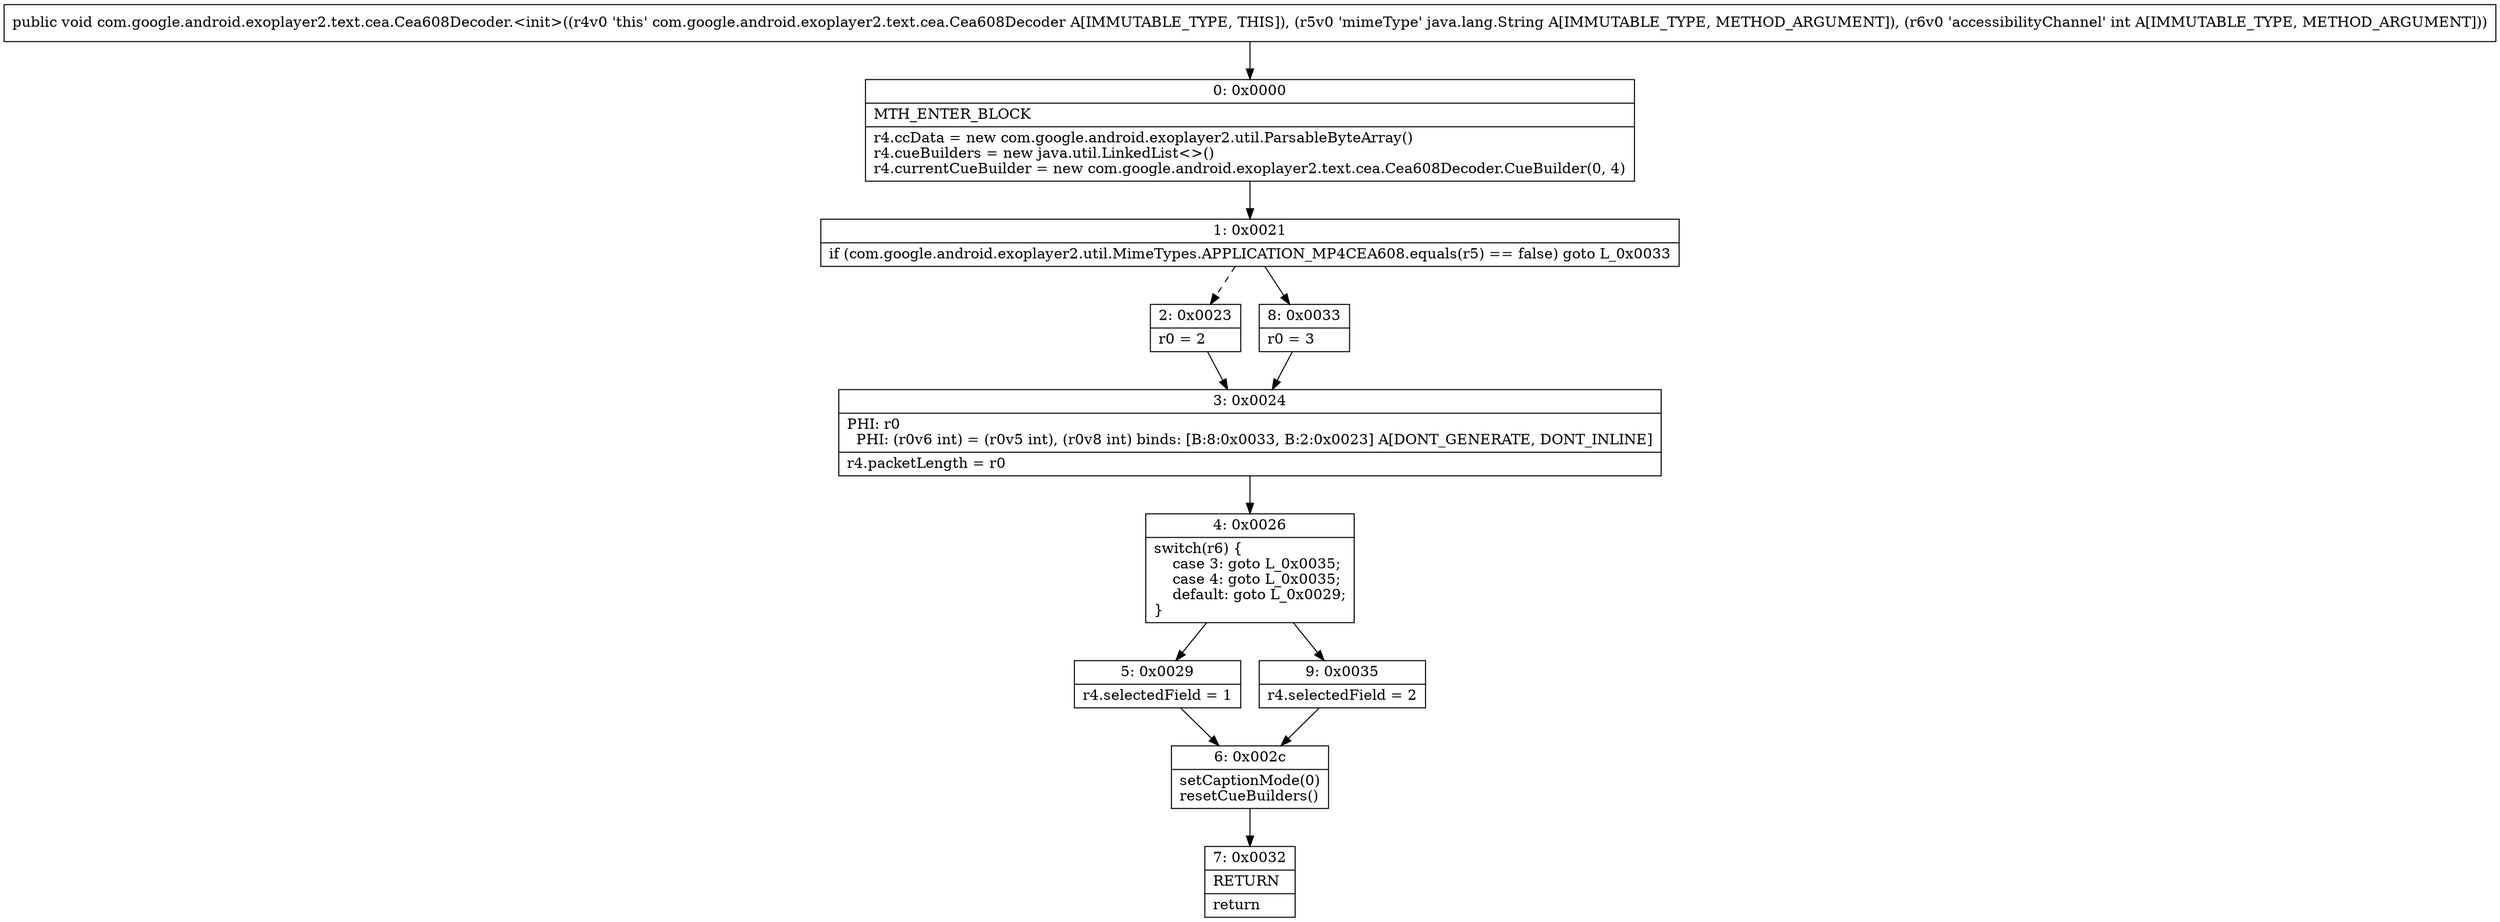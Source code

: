 digraph "CFG forcom.google.android.exoplayer2.text.cea.Cea608Decoder.\<init\>(Ljava\/lang\/String;I)V" {
Node_0 [shape=record,label="{0\:\ 0x0000|MTH_ENTER_BLOCK\l|r4.ccData = new com.google.android.exoplayer2.util.ParsableByteArray()\lr4.cueBuilders = new java.util.LinkedList\<\>()\lr4.currentCueBuilder = new com.google.android.exoplayer2.text.cea.Cea608Decoder.CueBuilder(0, 4)\l}"];
Node_1 [shape=record,label="{1\:\ 0x0021|if (com.google.android.exoplayer2.util.MimeTypes.APPLICATION_MP4CEA608.equals(r5) == false) goto L_0x0033\l}"];
Node_2 [shape=record,label="{2\:\ 0x0023|r0 = 2\l}"];
Node_3 [shape=record,label="{3\:\ 0x0024|PHI: r0 \l  PHI: (r0v6 int) = (r0v5 int), (r0v8 int) binds: [B:8:0x0033, B:2:0x0023] A[DONT_GENERATE, DONT_INLINE]\l|r4.packetLength = r0\l}"];
Node_4 [shape=record,label="{4\:\ 0x0026|switch(r6) \{\l    case 3: goto L_0x0035;\l    case 4: goto L_0x0035;\l    default: goto L_0x0029;\l\}\l}"];
Node_5 [shape=record,label="{5\:\ 0x0029|r4.selectedField = 1\l}"];
Node_6 [shape=record,label="{6\:\ 0x002c|setCaptionMode(0)\lresetCueBuilders()\l}"];
Node_7 [shape=record,label="{7\:\ 0x0032|RETURN\l|return\l}"];
Node_8 [shape=record,label="{8\:\ 0x0033|r0 = 3\l}"];
Node_9 [shape=record,label="{9\:\ 0x0035|r4.selectedField = 2\l}"];
MethodNode[shape=record,label="{public void com.google.android.exoplayer2.text.cea.Cea608Decoder.\<init\>((r4v0 'this' com.google.android.exoplayer2.text.cea.Cea608Decoder A[IMMUTABLE_TYPE, THIS]), (r5v0 'mimeType' java.lang.String A[IMMUTABLE_TYPE, METHOD_ARGUMENT]), (r6v0 'accessibilityChannel' int A[IMMUTABLE_TYPE, METHOD_ARGUMENT])) }"];
MethodNode -> Node_0;
Node_0 -> Node_1;
Node_1 -> Node_2[style=dashed];
Node_1 -> Node_8;
Node_2 -> Node_3;
Node_3 -> Node_4;
Node_4 -> Node_5;
Node_4 -> Node_9;
Node_5 -> Node_6;
Node_6 -> Node_7;
Node_8 -> Node_3;
Node_9 -> Node_6;
}

